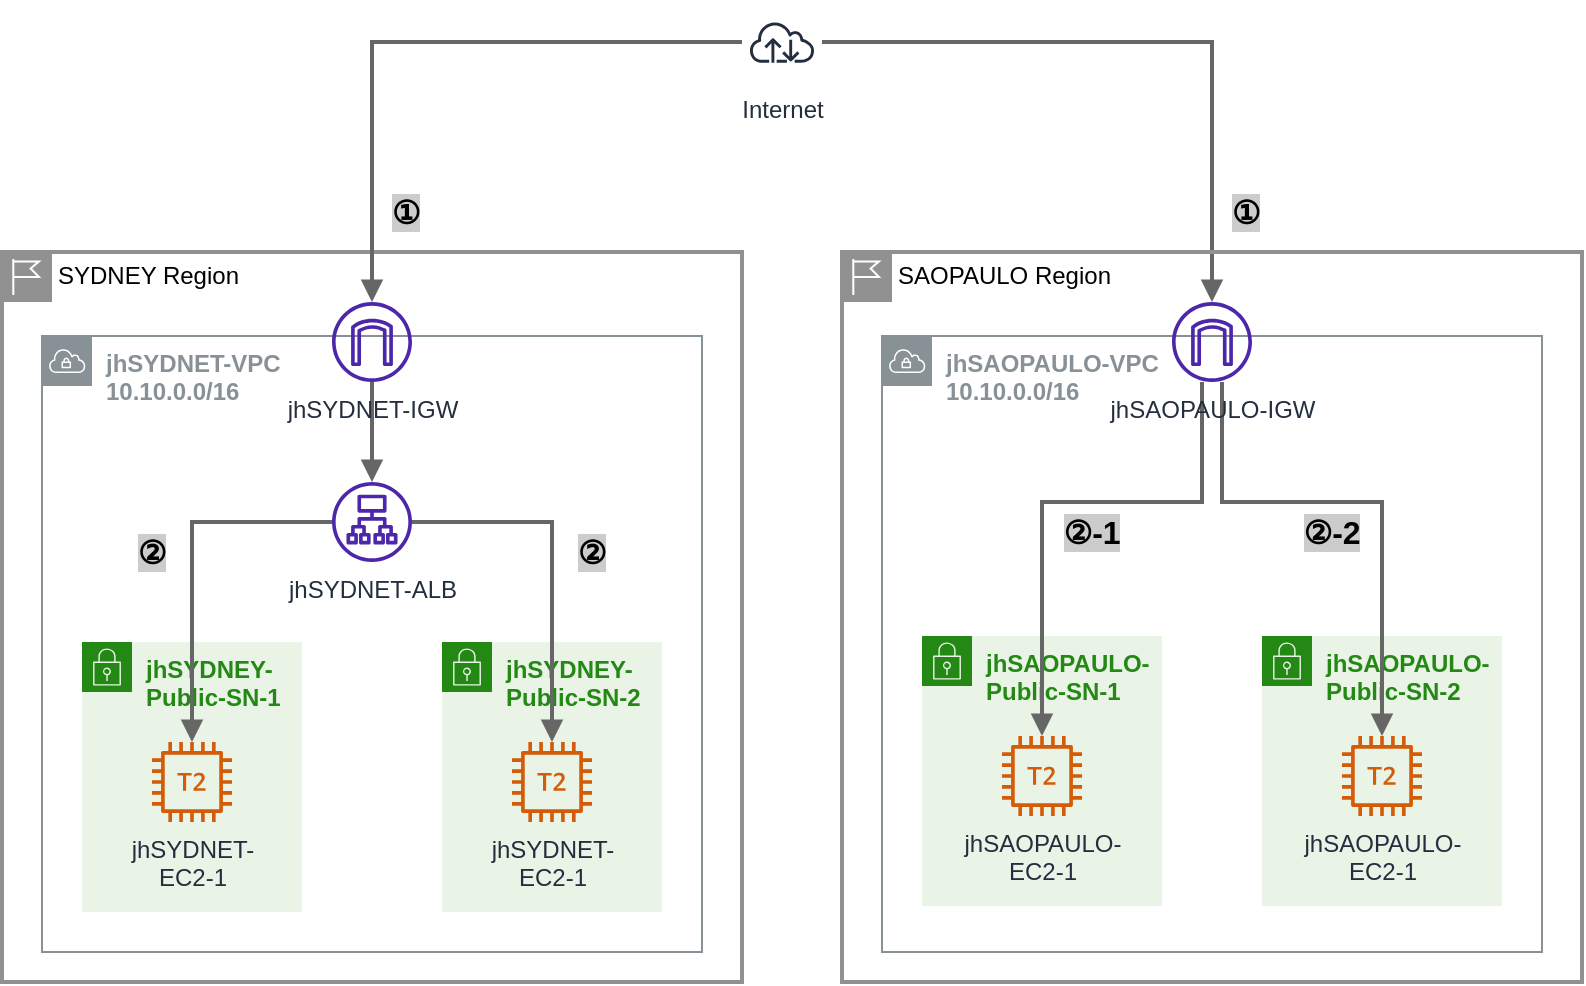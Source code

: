 <mxfile version="20.6.2" type="device"><diagram id="BFyI7hk2tUyXL4Cm0Uta" name="페이지-1"><mxGraphModel dx="1106" dy="892" grid="1" gridSize="10" guides="1" tooltips="1" connect="1" arrows="1" fold="1" page="1" pageScale="1" pageWidth="827" pageHeight="1169" math="0" shadow="0"><root><mxCell id="0"/><mxCell id="1" parent="0"/><mxCell id="p9RUODSb2pnC9ijsiajH-1" value="SYDNEY Region" style="shape=mxgraph.ibm.box;prType=region;fontStyle=0;verticalAlign=top;align=left;spacingLeft=32;spacingTop=4;fillColor=none;rounded=0;whiteSpace=wrap;html=1;strokeColor=#919191;strokeWidth=2;dashed=0;container=1;spacing=-4;collapsible=0;expand=0;recursiveResize=0;" vertex="1" parent="1"><mxGeometry x="60" y="385" width="370" height="365" as="geometry"/></mxCell><mxCell id="p9RUODSb2pnC9ijsiajH-2" value="&lt;b&gt;jhSYDNET-VPC&lt;br&gt;10.10.0.0/16&lt;/b&gt;" style="sketch=0;outlineConnect=0;gradientColor=none;html=1;whiteSpace=wrap;fontSize=12;fontStyle=0;shape=mxgraph.aws4.group;grIcon=mxgraph.aws4.group_vpc;strokeColor=#879196;fillColor=none;verticalAlign=top;align=left;spacingLeft=30;fontColor=#879196;dashed=0;" vertex="1" parent="p9RUODSb2pnC9ijsiajH-1"><mxGeometry x="20" y="42" width="330" height="308" as="geometry"/></mxCell><mxCell id="p9RUODSb2pnC9ijsiajH-3" value="&lt;b&gt;jhSYDNEY-Public-SN-1&lt;/b&gt;" style="points=[[0,0],[0.25,0],[0.5,0],[0.75,0],[1,0],[1,0.25],[1,0.5],[1,0.75],[1,1],[0.75,1],[0.5,1],[0.25,1],[0,1],[0,0.75],[0,0.5],[0,0.25]];outlineConnect=0;gradientColor=none;html=1;whiteSpace=wrap;fontSize=12;fontStyle=0;container=1;pointerEvents=0;collapsible=0;recursiveResize=0;shape=mxgraph.aws4.group;grIcon=mxgraph.aws4.group_security_group;grStroke=0;strokeColor=#248814;fillColor=#E9F3E6;verticalAlign=top;align=left;spacingLeft=30;fontColor=#248814;dashed=0;" vertex="1" parent="p9RUODSb2pnC9ijsiajH-1"><mxGeometry x="40" y="195" width="110" height="135" as="geometry"/></mxCell><mxCell id="p9RUODSb2pnC9ijsiajH-4" value="jhSYDNET-&lt;br&gt;EC2-1" style="sketch=0;outlineConnect=0;fontColor=#232F3E;gradientColor=none;fillColor=#D45B07;strokeColor=none;dashed=0;verticalLabelPosition=bottom;verticalAlign=top;align=center;html=1;fontSize=12;fontStyle=0;aspect=fixed;pointerEvents=1;shape=mxgraph.aws4.t2_instance;" vertex="1" parent="p9RUODSb2pnC9ijsiajH-3"><mxGeometry x="35" y="50" width="40" height="40" as="geometry"/></mxCell><mxCell id="p9RUODSb2pnC9ijsiajH-5" value="&lt;b&gt;jhSYDNEY-Public-SN-2&lt;/b&gt;" style="points=[[0,0],[0.25,0],[0.5,0],[0.75,0],[1,0],[1,0.25],[1,0.5],[1,0.75],[1,1],[0.75,1],[0.5,1],[0.25,1],[0,1],[0,0.75],[0,0.5],[0,0.25]];outlineConnect=0;gradientColor=none;html=1;whiteSpace=wrap;fontSize=12;fontStyle=0;container=1;pointerEvents=0;collapsible=0;recursiveResize=0;shape=mxgraph.aws4.group;grIcon=mxgraph.aws4.group_security_group;grStroke=0;strokeColor=#248814;fillColor=#E9F3E6;verticalAlign=top;align=left;spacingLeft=30;fontColor=#248814;dashed=0;" vertex="1" parent="p9RUODSb2pnC9ijsiajH-1"><mxGeometry x="220" y="195" width="110" height="135" as="geometry"/></mxCell><mxCell id="p9RUODSb2pnC9ijsiajH-6" value="jhSYDNET-&lt;br&gt;EC2-1" style="sketch=0;outlineConnect=0;fontColor=#232F3E;gradientColor=none;fillColor=#D45B07;strokeColor=none;dashed=0;verticalLabelPosition=bottom;verticalAlign=top;align=center;html=1;fontSize=12;fontStyle=0;aspect=fixed;pointerEvents=1;shape=mxgraph.aws4.t2_instance;" vertex="1" parent="p9RUODSb2pnC9ijsiajH-5"><mxGeometry x="35" y="50" width="40" height="40" as="geometry"/></mxCell><mxCell id="p9RUODSb2pnC9ijsiajH-7" style="edgeStyle=orthogonalEdgeStyle;rounded=0;orthogonalLoop=1;jettySize=auto;html=1;endArrow=block;endFill=1;strokeWidth=2;fillColor=#f5f5f5;strokeColor=#666666;" edge="1" parent="p9RUODSb2pnC9ijsiajH-1" source="p9RUODSb2pnC9ijsiajH-8" target="p9RUODSb2pnC9ijsiajH-11"><mxGeometry relative="1" as="geometry"/></mxCell><mxCell id="p9RUODSb2pnC9ijsiajH-8" value="jhSYDNET-IGW" style="sketch=0;outlineConnect=0;fontColor=#232F3E;gradientColor=none;fillColor=#4D27AA;strokeColor=none;dashed=0;verticalLabelPosition=bottom;verticalAlign=top;align=center;html=1;fontSize=12;fontStyle=0;aspect=fixed;pointerEvents=1;shape=mxgraph.aws4.internet_gateway;" vertex="1" parent="p9RUODSb2pnC9ijsiajH-1"><mxGeometry x="165" y="25" width="40" height="40" as="geometry"/></mxCell><mxCell id="p9RUODSb2pnC9ijsiajH-9" style="edgeStyle=orthogonalEdgeStyle;rounded=0;orthogonalLoop=1;jettySize=auto;html=1;endArrow=block;endFill=1;strokeWidth=2;fillColor=#f5f5f5;strokeColor=#666666;" edge="1" parent="p9RUODSb2pnC9ijsiajH-1" source="p9RUODSb2pnC9ijsiajH-11" target="p9RUODSb2pnC9ijsiajH-4"><mxGeometry relative="1" as="geometry"/></mxCell><mxCell id="p9RUODSb2pnC9ijsiajH-10" style="edgeStyle=orthogonalEdgeStyle;rounded=0;orthogonalLoop=1;jettySize=auto;html=1;endArrow=block;endFill=1;strokeWidth=2;fillColor=#f5f5f5;strokeColor=#666666;" edge="1" parent="p9RUODSb2pnC9ijsiajH-1" source="p9RUODSb2pnC9ijsiajH-11" target="p9RUODSb2pnC9ijsiajH-6"><mxGeometry relative="1" as="geometry"/></mxCell><mxCell id="p9RUODSb2pnC9ijsiajH-11" value="jhSYDNET-ALB" style="sketch=0;outlineConnect=0;fontColor=#232F3E;gradientColor=none;fillColor=#4D27AA;strokeColor=none;dashed=0;verticalLabelPosition=bottom;verticalAlign=top;align=center;html=1;fontSize=12;fontStyle=0;aspect=fixed;pointerEvents=1;shape=mxgraph.aws4.application_load_balancer;" vertex="1" parent="p9RUODSb2pnC9ijsiajH-1"><mxGeometry x="165" y="115" width="40" height="40" as="geometry"/></mxCell><mxCell id="p9RUODSb2pnC9ijsiajH-12" value="②" style="text;html=1;strokeColor=none;fillColor=none;align=center;verticalAlign=middle;whiteSpace=wrap;rounded=0;labelBackgroundColor=#CCCCCC;fontSize=16;fontStyle=1" vertex="1" parent="p9RUODSb2pnC9ijsiajH-1"><mxGeometry x="60" y="135" width="30" height="30" as="geometry"/></mxCell><mxCell id="p9RUODSb2pnC9ijsiajH-13" value="②" style="text;html=1;strokeColor=none;fillColor=none;align=center;verticalAlign=middle;whiteSpace=wrap;rounded=0;labelBackgroundColor=#CCCCCC;fontSize=16;fontStyle=1" vertex="1" parent="p9RUODSb2pnC9ijsiajH-1"><mxGeometry x="280" y="135" width="30" height="30" as="geometry"/></mxCell><mxCell id="p9RUODSb2pnC9ijsiajH-14" style="edgeStyle=orthogonalEdgeStyle;rounded=0;orthogonalLoop=1;jettySize=auto;html=1;endArrow=block;endFill=1;strokeWidth=2;fillColor=#f5f5f5;strokeColor=#666666;" edge="1" parent="1" source="p9RUODSb2pnC9ijsiajH-16" target="p9RUODSb2pnC9ijsiajH-8"><mxGeometry relative="1" as="geometry"/></mxCell><mxCell id="p9RUODSb2pnC9ijsiajH-15" style="edgeStyle=orthogonalEdgeStyle;rounded=0;orthogonalLoop=1;jettySize=auto;html=1;endArrow=block;endFill=1;strokeWidth=2;fillColor=#f5f5f5;strokeColor=#666666;" edge="1" parent="1" source="p9RUODSb2pnC9ijsiajH-16" target="p9RUODSb2pnC9ijsiajH-25"><mxGeometry relative="1" as="geometry"><mxPoint x="640" y="370" as="targetPoint"/></mxGeometry></mxCell><mxCell id="p9RUODSb2pnC9ijsiajH-16" value="Internet" style="sketch=0;outlineConnect=0;fontColor=#232F3E;gradientColor=none;strokeColor=#232F3E;fillColor=#ffffff;dashed=0;verticalLabelPosition=bottom;verticalAlign=top;align=center;html=1;fontSize=12;fontStyle=0;aspect=fixed;shape=mxgraph.aws4.resourceIcon;resIcon=mxgraph.aws4.internet;" vertex="1" parent="1"><mxGeometry x="430" y="260" width="40" height="40" as="geometry"/></mxCell><mxCell id="p9RUODSb2pnC9ijsiajH-17" value="SAOPAULO Region" style="shape=mxgraph.ibm.box;prType=region;fontStyle=0;verticalAlign=top;align=left;spacingLeft=32;spacingTop=4;fillColor=none;rounded=0;whiteSpace=wrap;html=1;strokeColor=#919191;strokeWidth=2;dashed=0;container=1;spacing=-4;collapsible=0;expand=0;recursiveResize=0;" vertex="1" parent="1"><mxGeometry x="480" y="385" width="370" height="365" as="geometry"/></mxCell><mxCell id="p9RUODSb2pnC9ijsiajH-18" value="&lt;b&gt;jhSAOPAULO-VPC&lt;br&gt;10.10.0.0/16&lt;/b&gt;" style="sketch=0;outlineConnect=0;gradientColor=none;html=1;whiteSpace=wrap;fontSize=12;fontStyle=0;shape=mxgraph.aws4.group;grIcon=mxgraph.aws4.group_vpc;strokeColor=#879196;fillColor=none;verticalAlign=top;align=left;spacingLeft=30;fontColor=#879196;dashed=0;" vertex="1" parent="p9RUODSb2pnC9ijsiajH-17"><mxGeometry x="20" y="42" width="330" height="308" as="geometry"/></mxCell><mxCell id="p9RUODSb2pnC9ijsiajH-19" value="&lt;b&gt;jhSAOPAULO-Public-SN-1&lt;/b&gt;" style="points=[[0,0],[0.25,0],[0.5,0],[0.75,0],[1,0],[1,0.25],[1,0.5],[1,0.75],[1,1],[0.75,1],[0.5,1],[0.25,1],[0,1],[0,0.75],[0,0.5],[0,0.25]];outlineConnect=0;gradientColor=none;html=1;whiteSpace=wrap;fontSize=12;fontStyle=0;container=1;pointerEvents=0;collapsible=0;recursiveResize=0;shape=mxgraph.aws4.group;grIcon=mxgraph.aws4.group_security_group;grStroke=0;strokeColor=#248814;fillColor=#E9F3E6;verticalAlign=top;align=left;spacingLeft=30;fontColor=#248814;dashed=0;" vertex="1" parent="p9RUODSb2pnC9ijsiajH-17"><mxGeometry x="40" y="192" width="120" height="135" as="geometry"/></mxCell><mxCell id="p9RUODSb2pnC9ijsiajH-20" value="jhSAOPAULO-&lt;br&gt;EC2-1" style="sketch=0;outlineConnect=0;fontColor=#232F3E;gradientColor=none;fillColor=#D45B07;strokeColor=none;dashed=0;verticalLabelPosition=bottom;verticalAlign=top;align=center;html=1;fontSize=12;fontStyle=0;aspect=fixed;pointerEvents=1;shape=mxgraph.aws4.t2_instance;" vertex="1" parent="p9RUODSb2pnC9ijsiajH-19"><mxGeometry x="40" y="50" width="40" height="40" as="geometry"/></mxCell><mxCell id="p9RUODSb2pnC9ijsiajH-21" value="&lt;b&gt;jhSAOPAULO-Public-SN-2&lt;/b&gt;" style="points=[[0,0],[0.25,0],[0.5,0],[0.75,0],[1,0],[1,0.25],[1,0.5],[1,0.75],[1,1],[0.75,1],[0.5,1],[0.25,1],[0,1],[0,0.75],[0,0.5],[0,0.25]];outlineConnect=0;gradientColor=none;html=1;whiteSpace=wrap;fontSize=12;fontStyle=0;container=1;pointerEvents=0;collapsible=0;recursiveResize=0;shape=mxgraph.aws4.group;grIcon=mxgraph.aws4.group_security_group;grStroke=0;strokeColor=#248814;fillColor=#E9F3E6;verticalAlign=top;align=left;spacingLeft=30;fontColor=#248814;dashed=0;" vertex="1" parent="p9RUODSb2pnC9ijsiajH-17"><mxGeometry x="210" y="192" width="120" height="135" as="geometry"/></mxCell><mxCell id="p9RUODSb2pnC9ijsiajH-22" value="jhSAOPAULO-&lt;br&gt;EC2-1" style="sketch=0;outlineConnect=0;fontColor=#232F3E;gradientColor=none;fillColor=#D45B07;strokeColor=none;dashed=0;verticalLabelPosition=bottom;verticalAlign=top;align=center;html=1;fontSize=12;fontStyle=0;aspect=fixed;pointerEvents=1;shape=mxgraph.aws4.t2_instance;" vertex="1" parent="p9RUODSb2pnC9ijsiajH-21"><mxGeometry x="40" y="50" width="40" height="40" as="geometry"/></mxCell><mxCell id="p9RUODSb2pnC9ijsiajH-23" style="edgeStyle=orthogonalEdgeStyle;rounded=0;orthogonalLoop=1;jettySize=auto;html=1;endArrow=block;endFill=1;strokeWidth=2;fillColor=#f5f5f5;strokeColor=#666666;" edge="1" parent="p9RUODSb2pnC9ijsiajH-17" source="p9RUODSb2pnC9ijsiajH-25" target="p9RUODSb2pnC9ijsiajH-20"><mxGeometry relative="1" as="geometry"><Array as="points"><mxPoint x="180" y="125"/><mxPoint x="100" y="125"/></Array></mxGeometry></mxCell><mxCell id="p9RUODSb2pnC9ijsiajH-24" style="edgeStyle=orthogonalEdgeStyle;rounded=0;orthogonalLoop=1;jettySize=auto;html=1;endArrow=block;endFill=1;strokeWidth=2;fillColor=#f5f5f5;strokeColor=#666666;" edge="1" parent="p9RUODSb2pnC9ijsiajH-17" source="p9RUODSb2pnC9ijsiajH-25" target="p9RUODSb2pnC9ijsiajH-22"><mxGeometry relative="1" as="geometry"><Array as="points"><mxPoint x="190" y="125"/><mxPoint x="270" y="125"/></Array></mxGeometry></mxCell><mxCell id="p9RUODSb2pnC9ijsiajH-25" value="jhSAOPAULO-IGW" style="sketch=0;outlineConnect=0;fontColor=#232F3E;gradientColor=none;fillColor=#4D27AA;strokeColor=none;dashed=0;verticalLabelPosition=bottom;verticalAlign=top;align=center;html=1;fontSize=12;fontStyle=0;aspect=fixed;pointerEvents=1;shape=mxgraph.aws4.internet_gateway;" vertex="1" parent="p9RUODSb2pnC9ijsiajH-17"><mxGeometry x="165" y="25" width="40" height="40" as="geometry"/></mxCell><mxCell id="p9RUODSb2pnC9ijsiajH-26" value="②-1" style="text;html=1;strokeColor=none;fillColor=none;align=center;verticalAlign=middle;whiteSpace=wrap;rounded=0;labelBackgroundColor=#CCCCCC;fontSize=16;fontStyle=1" vertex="1" parent="p9RUODSb2pnC9ijsiajH-17"><mxGeometry x="110" y="125" width="30" height="30" as="geometry"/></mxCell><mxCell id="p9RUODSb2pnC9ijsiajH-27" value="②-2" style="text;html=1;strokeColor=none;fillColor=none;align=center;verticalAlign=middle;whiteSpace=wrap;rounded=0;labelBackgroundColor=#CCCCCC;fontSize=16;fontStyle=1" vertex="1" parent="p9RUODSb2pnC9ijsiajH-17"><mxGeometry x="230" y="125" width="30" height="30" as="geometry"/></mxCell><mxCell id="p9RUODSb2pnC9ijsiajH-28" value="①" style="text;html=1;strokeColor=none;fillColor=none;align=center;verticalAlign=middle;whiteSpace=wrap;rounded=0;labelBackgroundColor=#CCCCCC;fontSize=16;fontStyle=1" vertex="1" parent="1"><mxGeometry x="670" y="350" width="24" height="30" as="geometry"/></mxCell><mxCell id="p9RUODSb2pnC9ijsiajH-29" value="①" style="text;html=1;strokeColor=none;fillColor=none;align=center;verticalAlign=middle;whiteSpace=wrap;rounded=0;labelBackgroundColor=#CCCCCC;fontSize=16;fontStyle=1" vertex="1" parent="1"><mxGeometry x="250" y="350" width="24" height="30" as="geometry"/></mxCell></root></mxGraphModel></diagram></mxfile>